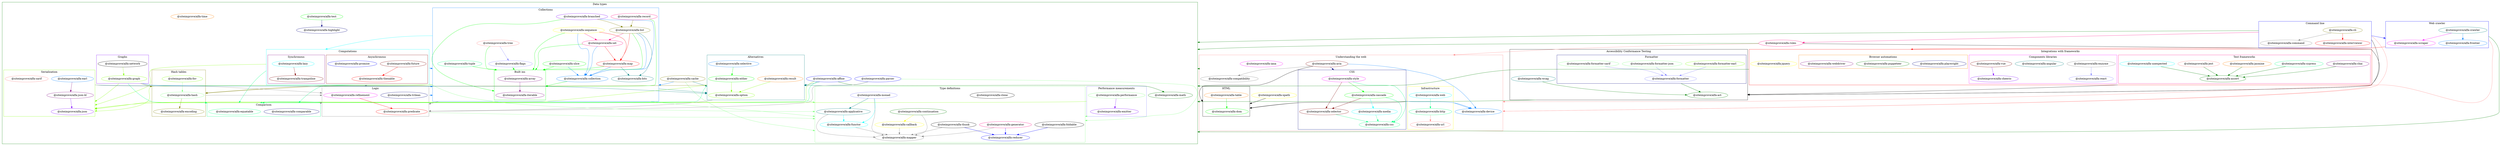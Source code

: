 // generated by package-dependency-graph
digraph {
  graph [compound=true];
  subgraph cluster_Accessibility_Conformance_Testing {
    _siteimprove_alfa_act _siteimprove_alfa_wcag;
    subgraph cluster_Formatter {
      _siteimprove_alfa_formatter _siteimprove_alfa_formatter_earl _siteimprove_alfa_formatter_json _siteimprove_alfa_formatter_sarif;

      label = "Formatter";
      color = "#00007f";
    }
  
    label = "Accessibility Conformance Testing";
    color = "#000000";
  }

  subgraph cluster_Command_line {
    _siteimprove_alfa_cli _siteimprove_alfa_command _siteimprove_alfa_interviewer;

    label = "Command line";
    color = "#0000ff";
  }

  subgraph cluster_Data_types {
    _siteimprove_alfa_affine _siteimprove_alfa_cache _siteimprove_alfa_highlight _siteimprove_alfa_math _siteimprove_alfa_parser _siteimprove_alfa_test _siteimprove_alfa_time;
    subgraph cluster_Alternatives {
      _siteimprove_alfa_either _siteimprove_alfa_option _siteimprove_alfa_result _siteimprove_alfa_selective;

      label = "Alternatives";
      color = "#007f7f";
    }
  
    subgraph cluster_Collections {
      _siteimprove_alfa_bits _siteimprove_alfa_branched _siteimprove_alfa_collection _siteimprove_alfa_flags _siteimprove_alfa_list _siteimprove_alfa_map _siteimprove_alfa_record _siteimprove_alfa_sequence _siteimprove_alfa_set _siteimprove_alfa_slice _siteimprove_alfa_tree _siteimprove_alfa_tuple;
      subgraph cluster_Built_ins {
        _siteimprove_alfa_array _siteimprove_alfa_iterable;

        label = "Built ins";
        color = "#00ff00";
      }
    
      label = "Collections";
      color = "#007fff";
    }
  
    subgraph cluster_Comparison {
      _siteimprove_alfa_comparable _siteimprove_alfa_equatable;

      label = "Comparison";
      color = "#00ff7f";
    }
  
    subgraph cluster_Computations {
      
      subgraph cluster_Asynchronous {
        _siteimprove_alfa_future _siteimprove_alfa_promise _siteimprove_alfa_thenable;

        label = "Asynchronous";
        color = "#7f0000";
      }
    
      subgraph cluster_Synchronous {
        _siteimprove_alfa_lazy _siteimprove_alfa_trampoline;

        label = "Synchronous";
        color = "#7f007f";
      }
    
      label = "Computations";
      color = "#00ffff";
    }
  
    subgraph cluster_Graphs {
      _siteimprove_alfa_graph _siteimprove_alfa_network;

      label = "Graphs";
      color = "#7f00ff";
    }
  
    subgraph cluster_Hash_tables {
      _siteimprove_alfa_encoding _siteimprove_alfa_fnv _siteimprove_alfa_hash;

      label = "Hash tables";
      color = "#7f7f00";
    }
  
    subgraph cluster_Logic {
      _siteimprove_alfa_predicate _siteimprove_alfa_refinement _siteimprove_alfa_trilean;

      label = "Logic";
      color = "#7f7f7f";
    }
  
    subgraph cluster_Performance_measurements {
      _siteimprove_alfa_emitter _siteimprove_alfa_performance;

      label = "Performance measurements";
      color = "#7f7fff";
    }
  
    subgraph cluster_Serialization {
      _siteimprove_alfa_earl _siteimprove_alfa_json _siteimprove_alfa_json_ld _siteimprove_alfa_sarif;

      label = "Serialization";
      color = "#7fff00";
    }
  
    subgraph cluster_Type_definitions {
      _siteimprove_alfa_applicative _siteimprove_alfa_callback _siteimprove_alfa_clone _siteimprove_alfa_continuation _siteimprove_alfa_foldable _siteimprove_alfa_functor _siteimprove_alfa_generator _siteimprove_alfa_mapper _siteimprove_alfa_monad _siteimprove_alfa_reducer _siteimprove_alfa_thunk;

      label = "Type definitions";
      color = "#7fff7f";
    }
  
    label = "Data types";
    color = "#007f00";
  }

  subgraph cluster_Integrations_with_frameworks {
    _siteimprove_alfa_jquery;
    subgraph cluster_Test_frameworks {
      _siteimprove_alfa_assert _siteimprove_alfa_chai _siteimprove_alfa_cypress _siteimprove_alfa_jasmine _siteimprove_alfa_jest _siteimprove_alfa_unexpected;

      label = "Test frameworks";
      color = "#ff007f";
    }
  
    subgraph cluster_Components_libraries {
      _siteimprove_alfa_angular _siteimprove_alfa_cheerio _siteimprove_alfa_enzyme _siteimprove_alfa_react _siteimprove_alfa_vue;

      label = "Components libraries";
      color = "#ff00ff";
    }
  
    subgraph cluster_Browser_automations {
      _siteimprove_alfa_playwright _siteimprove_alfa_puppeteer _siteimprove_alfa_webdriver;

      label = "Browser automations";
      color = "#ff7f00";
    }
  
    label = "Integrations with frameworks";
    color = "#ff0000";
  }

  subgraph cluster_Understanding_the_web {
    _siteimprove_alfa_aria _siteimprove_alfa_compatibility _siteimprove_alfa_device _siteimprove_alfa_iana _siteimprove_alfa_xpath;
    subgraph cluster_Infrastructure {
      _siteimprove_alfa_http _siteimprove_alfa_url _siteimprove_alfa_web;

      label = "Infrastructure";
      color = "#ffff00";
    }
  
    subgraph cluster_HTML {
      _siteimprove_alfa_dom _siteimprove_alfa_table;

      label = "HTML";
      color = "#000000";
    }
  
    subgraph cluster_CSS {
      _siteimprove_alfa_cascade _siteimprove_alfa_selector _siteimprove_alfa_style _siteimprove_alfa_css _siteimprove_alfa_media;

      label = "CSS";
      color = "#00007f";
    }
  
    label = "Understanding the web";
    color = "#ff7f7f";
  }

  subgraph cluster_Web_crawler {
    _siteimprove_alfa_crawler _siteimprove_alfa_frontier _siteimprove_alfa_scraper;

    label = "Web crawler";
    color = "#0000ff";
  }

  _siteimprove_alfa_act -> _siteimprove_alfa_applicative[color = "#007f00" ltail=cluster_Accessibility_Conformance_Testing lhead=cluster_Data_types]
  _siteimprove_alfa_affine -> _siteimprove_alfa_equatable[color = "#00ff7f" lhead=cluster_Comparison]
  _siteimprove_alfa_affine -> _siteimprove_alfa_json[color = "#7fff00" lhead=cluster_Serialization]
  _siteimprove_alfa_affine -> _siteimprove_alfa_math[color = "#007f00"]
  _siteimprove_alfa_affine -> _siteimprove_alfa_option[color = "#007f7f" lhead=cluster_Alternatives]
  _siteimprove_alfa_angular -> _siteimprove_alfa_device[color = "#ff7f7f" ltail=cluster_Integrations_with_frameworks lhead=cluster_Understanding_the_web]
  _siteimprove_alfa_angular -> _siteimprove_alfa_option[color = "#007f00" ltail=cluster_Integrations_with_frameworks lhead=cluster_Data_types]
  _siteimprove_alfa_applicative -> _siteimprove_alfa_functor[color = "#00ffff"]
  _siteimprove_alfa_applicative -> _siteimprove_alfa_mapper[color = "#7f7f7f"]
  _siteimprove_alfa_aria -> _siteimprove_alfa_array[color = "#007f00" ltail=cluster_Understanding_the_web lhead=cluster_Data_types]
  _siteimprove_alfa_aria -> _siteimprove_alfa_compatibility[color = "#7f7f7f"]
  _siteimprove_alfa_aria -> _siteimprove_alfa_device[color = "#007fff"]
  _siteimprove_alfa_aria -> _siteimprove_alfa_dom[color = "#000000" lhead=cluster_HTML]
  _siteimprove_alfa_aria -> _siteimprove_alfa_style[color = "#00007f" lhead=cluster_CSS]
  _siteimprove_alfa_array -> _siteimprove_alfa_callback[color = "#7fff7f" ltail=cluster_Collections lhead=cluster_Type_definitions]
  _siteimprove_alfa_array -> _siteimprove_alfa_comparable[color = "#00ff7f" ltail=cluster_Collections lhead=cluster_Comparison]
  _siteimprove_alfa_array -> _siteimprove_alfa_hash[color = "#7f7f00" ltail=cluster_Collections lhead=cluster_Hash_tables]
  _siteimprove_alfa_array -> _siteimprove_alfa_iterable[color = "#7f007f"]
  _siteimprove_alfa_array -> _siteimprove_alfa_json[color = "#7fff00" ltail=cluster_Collections lhead=cluster_Serialization]
  _siteimprove_alfa_array -> _siteimprove_alfa_option[color = "#007f7f" ltail=cluster_Collections lhead=cluster_Alternatives]
  _siteimprove_alfa_array -> _siteimprove_alfa_predicate[color = "#7f7f7f" ltail=cluster_Collections lhead=cluster_Logic]
  _siteimprove_alfa_assert -> _siteimprove_alfa_act[color = "#000000" ltail=cluster_Integrations_with_frameworks lhead=cluster_Accessibility_Conformance_Testing]
  _siteimprove_alfa_branched -> _siteimprove_alfa_collection[color = "#007fff"]
  _siteimprove_alfa_branched -> _siteimprove_alfa_iterable[color = "#00ff00" lhead=cluster_Built_ins]
  _siteimprove_alfa_branched -> _siteimprove_alfa_list[color = "#7f7f00"]
  _siteimprove_alfa_cache -> _siteimprove_alfa_iterable[color = "#007fff" lhead=cluster_Collections]
  _siteimprove_alfa_cache -> _siteimprove_alfa_mapper[color = "#7fff7f" lhead=cluster_Type_definitions]
  _siteimprove_alfa_cache -> _siteimprove_alfa_option[color = "#007f7f" lhead=cluster_Alternatives]
  _siteimprove_alfa_callback -> _siteimprove_alfa_mapper[color = "#7f7f7f"]
  _siteimprove_alfa_cascade -> _siteimprove_alfa_css[color = "#00ff7f"]
  _siteimprove_alfa_cascade -> _siteimprove_alfa_device[color = "#007fff" ltail=cluster_CSS]
  _siteimprove_alfa_cascade -> _siteimprove_alfa_dom[color = "#000000" ltail=cluster_CSS lhead=cluster_HTML]
  _siteimprove_alfa_cascade -> _siteimprove_alfa_media[color = "#00ffff"]
  _siteimprove_alfa_cascade -> _siteimprove_alfa_selector[color = "#7f0000"]
  _siteimprove_alfa_chai -> _siteimprove_alfa_assert[color = "#007f00"]
  _siteimprove_alfa_cli -> _siteimprove_alfa_act[color = "#000000" ltail=cluster_Command_line lhead=cluster_Accessibility_Conformance_Testing]
  _siteimprove_alfa_cli -> _siteimprove_alfa_cache[color = "#007f00" ltail=cluster_Command_line lhead=cluster_Data_types]
  _siteimprove_alfa_cli -> _siteimprove_alfa_command[color = "#7f7f7f"]
  _siteimprove_alfa_cli -> _siteimprove_alfa_device[color = "#ff7f7f" ltail=cluster_Command_line lhead=cluster_Understanding_the_web]
  _siteimprove_alfa_cli -> _siteimprove_alfa_interviewer[color = "#ff0000"]
  _siteimprove_alfa_cli -> _siteimprove_alfa_rules[color = "#ff007f" ltail=cluster_Command_line]
  _siteimprove_alfa_cli -> _siteimprove_alfa_scraper[color = "#0000ff" ltail=cluster_Command_line lhead=cluster_Web_crawler]
  _siteimprove_alfa_collection -> _siteimprove_alfa_iterable[color = "#00ff00" lhead=cluster_Built_ins]
  _siteimprove_alfa_comparable -> _siteimprove_alfa_refinement[color = "#7f7f7f" ltail=cluster_Comparison lhead=cluster_Logic]
  _siteimprove_alfa_continuation -> _siteimprove_alfa_callback[color = "#ffff00"]
  _siteimprove_alfa_continuation -> _siteimprove_alfa_mapper[color = "#7f7f7f"]
  _siteimprove_alfa_crawler -> _siteimprove_alfa_dom[color = "#ff7f7f" ltail=cluster_Web_crawler lhead=cluster_Understanding_the_web]
  _siteimprove_alfa_crawler -> _siteimprove_alfa_frontier[color = "#007fff"]
  _siteimprove_alfa_crawler -> _siteimprove_alfa_mapper[color = "#007f00" ltail=cluster_Web_crawler lhead=cluster_Data_types]
  _siteimprove_alfa_crawler -> _siteimprove_alfa_scraper[color = "#ff00ff"]
  _siteimprove_alfa_cypress -> _siteimprove_alfa_assert[color = "#007f00"]
  _siteimprove_alfa_earl -> _siteimprove_alfa_json_ld[color = "#7f007f"]
  _siteimprove_alfa_earl -> _siteimprove_alfa_option[color = "#007f7f" ltail=cluster_Serialization lhead=cluster_Alternatives]
  _siteimprove_alfa_earl -> _siteimprove_alfa_refinement[color = "#7f7f7f" ltail=cluster_Serialization lhead=cluster_Logic]
  _siteimprove_alfa_either -> _siteimprove_alfa_applicative[color = "#7fff7f" ltail=cluster_Alternatives lhead=cluster_Type_definitions]
  _siteimprove_alfa_either -> _siteimprove_alfa_equatable[color = "#00ff7f" ltail=cluster_Alternatives lhead=cluster_Comparison]
  _siteimprove_alfa_either -> _siteimprove_alfa_hash[color = "#7f7f00" ltail=cluster_Alternatives lhead=cluster_Hash_tables]
  _siteimprove_alfa_either -> _siteimprove_alfa_json[color = "#7fff00" ltail=cluster_Alternatives lhead=cluster_Serialization]
  _siteimprove_alfa_either -> _siteimprove_alfa_option[color = "#7fff00"]
  _siteimprove_alfa_emitter -> _siteimprove_alfa_callback[color = "#7fff7f" ltail=cluster_Performance_measurements lhead=cluster_Type_definitions]
  _siteimprove_alfa_enzyme -> _siteimprove_alfa_react[color = "#7f7fff"]
  _siteimprove_alfa_flags -> _siteimprove_alfa_array[color = "#00ff00" lhead=cluster_Built_ins]
  _siteimprove_alfa_fnv -> _siteimprove_alfa_hash[color = "#7fff7f"]
  _siteimprove_alfa_foldable -> _siteimprove_alfa_reducer[color = "#0000ff"]
  _siteimprove_alfa_formatter -> _siteimprove_alfa_act[color = "#007f00" ltail=cluster_Formatter]
  _siteimprove_alfa_formatter_earl -> _siteimprove_alfa_formatter[color = "#7f7fff"]
  _siteimprove_alfa_formatter_json -> _siteimprove_alfa_formatter[color = "#7f7fff"]
  _siteimprove_alfa_formatter_sarif -> _siteimprove_alfa_formatter[color = "#7f7fff"]
  _siteimprove_alfa_functor -> _siteimprove_alfa_mapper[color = "#7f7f7f"]
  _siteimprove_alfa_future -> _siteimprove_alfa_applicative[color = "#7fff7f" ltail=cluster_Computations lhead=cluster_Type_definitions]
  _siteimprove_alfa_future -> _siteimprove_alfa_array[color = "#007fff" ltail=cluster_Computations lhead=cluster_Collections]
  _siteimprove_alfa_future -> _siteimprove_alfa_thenable[color = "#ff0000"]
  _siteimprove_alfa_generator -> _siteimprove_alfa_mapper[color = "#7f7f7f"]
  _siteimprove_alfa_generator -> _siteimprove_alfa_reducer[color = "#0000ff"]
  _siteimprove_alfa_graph -> _siteimprove_alfa_equatable[color = "#00ff7f" ltail=cluster_Graphs lhead=cluster_Comparison]
  _siteimprove_alfa_graph -> _siteimprove_alfa_hash[color = "#7f7f00" ltail=cluster_Graphs lhead=cluster_Hash_tables]
  _siteimprove_alfa_graph -> _siteimprove_alfa_iterable[color = "#007fff" ltail=cluster_Graphs lhead=cluster_Collections]
  _siteimprove_alfa_graph -> _siteimprove_alfa_json[color = "#7fff00" ltail=cluster_Graphs lhead=cluster_Serialization]
  _siteimprove_alfa_hash -> _siteimprove_alfa_encoding[color = "#7f7f00"]
  _siteimprove_alfa_hash -> _siteimprove_alfa_equatable[color = "#00ff7f" ltail=cluster_Hash_tables lhead=cluster_Comparison]
  _siteimprove_alfa_hash -> _siteimprove_alfa_json[color = "#7fff00" ltail=cluster_Hash_tables lhead=cluster_Serialization]
  _siteimprove_alfa_hash -> _siteimprove_alfa_refinement[color = "#7f7f7f" ltail=cluster_Hash_tables lhead=cluster_Logic]
  _siteimprove_alfa_http -> _siteimprove_alfa_url[color = "#ff7f7f"]
  _siteimprove_alfa_jasmine -> _siteimprove_alfa_assert[color = "#007f00"]
  _siteimprove_alfa_jest -> _siteimprove_alfa_assert[color = "#007f00"]
  _siteimprove_alfa_json_ld -> _siteimprove_alfa_json[color = "#7f00ff"]
  _siteimprove_alfa_lazy -> _siteimprove_alfa_equatable[color = "#00ff7f" ltail=cluster_Computations lhead=cluster_Comparison]
  _siteimprove_alfa_lazy -> _siteimprove_alfa_json[color = "#7fff00" ltail=cluster_Computations lhead=cluster_Serialization]
  _siteimprove_alfa_lazy -> _siteimprove_alfa_trampoline[color = "#7f0000"]
  _siteimprove_alfa_list -> _siteimprove_alfa_array[color = "#00ff00" lhead=cluster_Built_ins]
  _siteimprove_alfa_list -> _siteimprove_alfa_bits[color = "#007f7f"]
  _siteimprove_alfa_list -> _siteimprove_alfa_collection[color = "#007fff"]
  _siteimprove_alfa_list -> _siteimprove_alfa_map[color = "#ff0000"]
  _siteimprove_alfa_list -> _siteimprove_alfa_set[color = "#ff007f"]
  _siteimprove_alfa_map -> _siteimprove_alfa_array[color = "#00ff00" lhead=cluster_Built_ins]
  _siteimprove_alfa_map -> _siteimprove_alfa_bits[color = "#007f7f"]
  _siteimprove_alfa_map -> _siteimprove_alfa_collection[color = "#007fff"]
  _siteimprove_alfa_media -> _siteimprove_alfa_css[color = "#00ff7f"]
  _siteimprove_alfa_monad -> _siteimprove_alfa_applicative[color = "#007f7f"]
  _siteimprove_alfa_monad -> _siteimprove_alfa_functor[color = "#00ffff"]
  _siteimprove_alfa_monad -> _siteimprove_alfa_mapper[color = "#7f7f7f"]
  _siteimprove_alfa_network -> _siteimprove_alfa_graph[color = "#7fff00"]
  _siteimprove_alfa_option -> _siteimprove_alfa_predicate[color = "#7f7f7f" ltail=cluster_Alternatives lhead=cluster_Logic]
  _siteimprove_alfa_parser -> _siteimprove_alfa_callback[color = "#7fff7f" lhead=cluster_Type_definitions]
  _siteimprove_alfa_parser -> _siteimprove_alfa_option[color = "#007f7f" lhead=cluster_Alternatives]
  _siteimprove_alfa_parser -> _siteimprove_alfa_predicate[color = "#7f7f7f" lhead=cluster_Logic]
  _siteimprove_alfa_performance -> _siteimprove_alfa_emitter[color = "#7f00ff"]
  _siteimprove_alfa_performance -> _siteimprove_alfa_json[color = "#7fff00" ltail=cluster_Performance_measurements lhead=cluster_Serialization]
  _siteimprove_alfa_predicate -> _siteimprove_alfa_callback[color = "#7fff7f" ltail=cluster_Logic lhead=cluster_Type_definitions]
  _siteimprove_alfa_predicate -> _siteimprove_alfa_equatable[color = "#00ff7f" ltail=cluster_Logic lhead=cluster_Comparison]
  _siteimprove_alfa_record -> _siteimprove_alfa_iterable[color = "#00ff00" lhead=cluster_Built_ins]
  _siteimprove_alfa_record -> _siteimprove_alfa_list[color = "#7f7f00"]
  _siteimprove_alfa_refinement -> _siteimprove_alfa_predicate[color = "#ff0000"]
  _siteimprove_alfa_result -> _siteimprove_alfa_option[color = "#7fff00"]
  _siteimprove_alfa_rules -> _siteimprove_alfa_act[color = "#000000" lhead=cluster_Accessibility_Conformance_Testing]
  _siteimprove_alfa_rules -> _siteimprove_alfa_affine[color = "#007f00" lhead=cluster_Data_types]
  _siteimprove_alfa_rules -> _siteimprove_alfa_aria[color = "#ff7f7f" lhead=cluster_Understanding_the_web]
  _siteimprove_alfa_scraper -> _siteimprove_alfa_puppeteer[color = "#ff0000" ltail=cluster_Web_crawler lhead=cluster_Integrations_with_frameworks]
  _siteimprove_alfa_selective -> _siteimprove_alfa_either[color = "#00ff00"]
  _siteimprove_alfa_selector -> _siteimprove_alfa_css[color = "#00ff7f"]
  _siteimprove_alfa_sequence -> _siteimprove_alfa_array[color = "#00ff00" lhead=cluster_Built_ins]
  _siteimprove_alfa_sequence -> _siteimprove_alfa_collection[color = "#007fff"]
  _siteimprove_alfa_sequence -> _siteimprove_alfa_lazy[color = "#00ffff" ltail=cluster_Collections lhead=cluster_Computations]
  _siteimprove_alfa_sequence -> _siteimprove_alfa_map[color = "#ff0000"]
  _siteimprove_alfa_sequence -> _siteimprove_alfa_set[color = "#ff007f"]
  _siteimprove_alfa_set -> _siteimprove_alfa_array[color = "#00ff00" lhead=cluster_Built_ins]
  _siteimprove_alfa_set -> _siteimprove_alfa_collection[color = "#007fff"]
  _siteimprove_alfa_set -> _siteimprove_alfa_map[color = "#ff0000"]
  _siteimprove_alfa_slice -> _siteimprove_alfa_array[color = "#00ff00" lhead=cluster_Built_ins]
  _siteimprove_alfa_slice -> _siteimprove_alfa_collection[color = "#007fff"]
  _siteimprove_alfa_style -> _siteimprove_alfa_cascade[color = "#00ff00"]
  _siteimprove_alfa_style -> _siteimprove_alfa_css[color = "#00ff7f"]
  _siteimprove_alfa_style -> _siteimprove_alfa_selector[color = "#7f0000"]
  _siteimprove_alfa_table -> _siteimprove_alfa_dom[color = "#00ff00"]
  _siteimprove_alfa_test -> _siteimprove_alfa_highlight[color = "#00007f"]
  _siteimprove_alfa_thenable -> _siteimprove_alfa_refinement[color = "#7f7f7f" ltail=cluster_Computations lhead=cluster_Logic]
  _siteimprove_alfa_thunk -> _siteimprove_alfa_mapper[color = "#7f7f7f"]
  _siteimprove_alfa_thunk -> _siteimprove_alfa_reducer[color = "#0000ff"]
  _siteimprove_alfa_tree -> _siteimprove_alfa_array[color = "#00ff00" lhead=cluster_Built_ins]
  _siteimprove_alfa_tree -> _siteimprove_alfa_flags[color = "#7f7fff"]
  _siteimprove_alfa_trilean -> _siteimprove_alfa_iterable[color = "#007fff" ltail=cluster_Logic lhead=cluster_Collections]
  _siteimprove_alfa_tuple -> _siteimprove_alfa_array[color = "#00ff00" lhead=cluster_Built_ins]
  _siteimprove_alfa_unexpected -> _siteimprove_alfa_assert[color = "#007f00"]
  _siteimprove_alfa_vue -> _siteimprove_alfa_cheerio[color = "#7f00ff"]
  _siteimprove_alfa_wcag -> _siteimprove_alfa_act[color = "#007f00"]
  _siteimprove_alfa_web -> _siteimprove_alfa_device[color = "#007fff" ltail=cluster_Infrastructure]
  _siteimprove_alfa_web -> _siteimprove_alfa_dom[color = "#000000" ltail=cluster_Infrastructure lhead=cluster_HTML]
  _siteimprove_alfa_web -> _siteimprove_alfa_http[color = "#00ff7f"]
  _siteimprove_alfa_xpath -> _siteimprove_alfa_dom[color = "#000000" lhead=cluster_HTML]

  _siteimprove_alfa_act[label = "@siteimprove/alfa-act", color = "#007f00"]
  _siteimprove_alfa_applicative[label = "@siteimprove/alfa-applicative", color = "#007f7f"]
  _siteimprove_alfa_earl[label = "@siteimprove/alfa-earl", color = "#007fff"]
  _siteimprove_alfa_either[label = "@siteimprove/alfa-either", color = "#00ff00"]
  _siteimprove_alfa_equatable[label = "@siteimprove/alfa-equatable", color = "#00ff7f"]
  _siteimprove_alfa_functor[label = "@siteimprove/alfa-functor", color = "#00ffff"]
  _siteimprove_alfa_future[label = "@siteimprove/alfa-future", color = "#7f0000"]
  _siteimprove_alfa_iterable[label = "@siteimprove/alfa-iterable", color = "#7f007f"]
  _siteimprove_alfa_json[label = "@siteimprove/alfa-json", color = "#7f00ff"]
  _siteimprove_alfa_list[label = "@siteimprove/alfa-list", color = "#7f7f00"]
  _siteimprove_alfa_mapper[label = "@siteimprove/alfa-mapper", color = "#7f7f7f"]
  _siteimprove_alfa_monad[label = "@siteimprove/alfa-monad", color = "#7f7fff"]
  _siteimprove_alfa_option[label = "@siteimprove/alfa-option", color = "#7fff00"]
  _siteimprove_alfa_performance[label = "@siteimprove/alfa-performance", color = "#7fff7f"]
  _siteimprove_alfa_predicate[label = "@siteimprove/alfa-predicate", color = "#ff0000"]
  _siteimprove_alfa_record[label = "@siteimprove/alfa-record", color = "#ff007f"]
  _siteimprove_alfa_refinement[label = "@siteimprove/alfa-refinement", color = "#ff00ff"]
  _siteimprove_alfa_result[label = "@siteimprove/alfa-result", color = "#ff7f00"]
  _siteimprove_alfa_sarif[label = "@siteimprove/alfa-sarif", color = "#ff7f7f"]
  _siteimprove_alfa_sequence[label = "@siteimprove/alfa-sequence", color = "#ffff00"]
  _siteimprove_alfa_thunk[label = "@siteimprove/alfa-thunk", color = "#000000"]
  _siteimprove_alfa_trilean[label = "@siteimprove/alfa-trilean", color = "#00007f"]
  _siteimprove_alfa_affine[label = "@siteimprove/alfa-affine", color = "#0000ff"]
  _siteimprove_alfa_math[label = "@siteimprove/alfa-math", color = "#007f00"]
  _siteimprove_alfa_angular[label = "@siteimprove/alfa-angular", color = "#007f7f"]
  _siteimprove_alfa_device[label = "@siteimprove/alfa-device", color = "#007fff"]
  _siteimprove_alfa_dom[label = "@siteimprove/alfa-dom", color = "#00ff00"]
  _siteimprove_alfa_http[label = "@siteimprove/alfa-http", color = "#00ff7f"]
  _siteimprove_alfa_web[label = "@siteimprove/alfa-web", color = "#00ffff"]
  _siteimprove_alfa_aria[label = "@siteimprove/alfa-aria", color = "#7f0000"]
  _siteimprove_alfa_array[label = "@siteimprove/alfa-array", color = "#7f007f"]
  _siteimprove_alfa_branched[label = "@siteimprove/alfa-branched", color = "#7f00ff"]
  _siteimprove_alfa_cache[label = "@siteimprove/alfa-cache", color = "#7f7f00"]
  _siteimprove_alfa_compatibility[label = "@siteimprove/alfa-compatibility", color = "#7f7f7f"]
  _siteimprove_alfa_flags[label = "@siteimprove/alfa-flags", color = "#7f7fff"]
  _siteimprove_alfa_graph[label = "@siteimprove/alfa-graph", color = "#7fff00"]
  _siteimprove_alfa_hash[label = "@siteimprove/alfa-hash", color = "#7fff7f"]
  _siteimprove_alfa_map[label = "@siteimprove/alfa-map", color = "#ff0000"]
  _siteimprove_alfa_set[label = "@siteimprove/alfa-set", color = "#ff007f"]
  _siteimprove_alfa_style[label = "@siteimprove/alfa-style", color = "#ff00ff"]
  _siteimprove_alfa_table[label = "@siteimprove/alfa-table", color = "#ff7f00"]
  _siteimprove_alfa_tree[label = "@siteimprove/alfa-tree", color = "#ff7f7f"]
  _siteimprove_alfa_callback[label = "@siteimprove/alfa-callback", color = "#ffff00"]
  _siteimprove_alfa_clone[label = "@siteimprove/alfa-clone", color = "#000000"]
  _siteimprove_alfa_comparable[label = "@siteimprove/alfa-comparable", color = "#00007f"]
  _siteimprove_alfa_reducer[label = "@siteimprove/alfa-reducer", color = "#0000ff"]
  _siteimprove_alfa_assert[label = "@siteimprove/alfa-assert", color = "#007f00"]
  _siteimprove_alfa_bits[label = "@siteimprove/alfa-bits", color = "#007f7f"]
  _siteimprove_alfa_collection[label = "@siteimprove/alfa-collection", color = "#007fff"]
  _siteimprove_alfa_cascade[label = "@siteimprove/alfa-cascade", color = "#00ff00"]
  _siteimprove_alfa_css[label = "@siteimprove/alfa-css", color = "#00ff7f"]
  _siteimprove_alfa_media[label = "@siteimprove/alfa-media", color = "#00ffff"]
  _siteimprove_alfa_selector[label = "@siteimprove/alfa-selector", color = "#7f0000"]
  _siteimprove_alfa_chai[label = "@siteimprove/alfa-chai", color = "#7f007f"]
  _siteimprove_alfa_cheerio[label = "@siteimprove/alfa-cheerio", color = "#7f00ff"]
  _siteimprove_alfa_cli[label = "@siteimprove/alfa-cli", color = "#7f7f00"]
  _siteimprove_alfa_command[label = "@siteimprove/alfa-command", color = "#7f7f7f"]
  _siteimprove_alfa_formatter[label = "@siteimprove/alfa-formatter", color = "#7f7fff"]
  _siteimprove_alfa_formatter_earl[label = "@siteimprove/alfa-formatter-earl", color = "#7fff00"]
  _siteimprove_alfa_formatter_json[label = "@siteimprove/alfa-formatter-json", color = "#7fff7f"]
  _siteimprove_alfa_interviewer[label = "@siteimprove/alfa-interviewer", color = "#ff0000"]
  _siteimprove_alfa_rules[label = "@siteimprove/alfa-rules", color = "#ff007f"]
  _siteimprove_alfa_scraper[label = "@siteimprove/alfa-scraper", color = "#ff00ff"]
  _siteimprove_alfa_time[label = "@siteimprove/alfa-time", color = "#ff7f00"]
  _siteimprove_alfa_url[label = "@siteimprove/alfa-url", color = "#ff7f7f"]
  _siteimprove_alfa_xpath[label = "@siteimprove/alfa-xpath", color = "#ffff00"]
  _siteimprove_alfa_foldable[label = "@siteimprove/alfa-foldable", color = "#000000"]
  _siteimprove_alfa_highlight[label = "@siteimprove/alfa-highlight", color = "#00007f"]
  _siteimprove_alfa_parser[label = "@siteimprove/alfa-parser", color = "#0000ff"]
  _siteimprove_alfa_continuation[label = "@siteimprove/alfa-continuation", color = "#007f00"]
  _siteimprove_alfa_crawler[label = "@siteimprove/alfa-crawler", color = "#007f7f"]
  _siteimprove_alfa_frontier[label = "@siteimprove/alfa-frontier", color = "#007fff"]
  _siteimprove_alfa_slice[label = "@siteimprove/alfa-slice", color = "#00ff00"]
  _siteimprove_alfa_cypress[label = "@siteimprove/alfa-cypress", color = "#00ff7f"]
  _siteimprove_alfa_lazy[label = "@siteimprove/alfa-lazy", color = "#00ffff"]
  _siteimprove_alfa_trampoline[label = "@siteimprove/alfa-trampoline", color = "#7f0000"]
  _siteimprove_alfa_json_ld[label = "@siteimprove/alfa-json-ld", color = "#7f007f"]
  _siteimprove_alfa_emitter[label = "@siteimprove/alfa-emitter", color = "#7f00ff"]
  _siteimprove_alfa_encoding[label = "@siteimprove/alfa-encoding", color = "#7f7f00"]
  _siteimprove_alfa_enzyme[label = "@siteimprove/alfa-enzyme", color = "#7f7f7f"]
  _siteimprove_alfa_react[label = "@siteimprove/alfa-react", color = "#7f7fff"]
  _siteimprove_alfa_fnv[label = "@siteimprove/alfa-fnv", color = "#7fff00"]
  _siteimprove_alfa_formatter_sarif[label = "@siteimprove/alfa-formatter-sarif", color = "#7fff7f"]
  _siteimprove_alfa_thenable[label = "@siteimprove/alfa-thenable", color = "#ff0000"]
  _siteimprove_alfa_generator[label = "@siteimprove/alfa-generator", color = "#ff007f"]
  _siteimprove_alfa_iana[label = "@siteimprove/alfa-iana", color = "#ff00ff"]
  _siteimprove_alfa_jasmine[label = "@siteimprove/alfa-jasmine", color = "#ff7f00"]
  _siteimprove_alfa_jest[label = "@siteimprove/alfa-jest", color = "#ff7f7f"]
  _siteimprove_alfa_jquery[label = "@siteimprove/alfa-jquery", color = "#ffff00"]
  _siteimprove_alfa_network[label = "@siteimprove/alfa-network", color = "#000000"]
  _siteimprove_alfa_playwright[label = "@siteimprove/alfa-playwright", color = "#00007f"]
  _siteimprove_alfa_promise[label = "@siteimprove/alfa-promise", color = "#0000ff"]
  _siteimprove_alfa_puppeteer[label = "@siteimprove/alfa-puppeteer", color = "#007f00"]
  _siteimprove_alfa_wcag[label = "@siteimprove/alfa-wcag", color = "#007f7f"]
  _siteimprove_alfa_selective[label = "@siteimprove/alfa-selective", color = "#007fff"]
  _siteimprove_alfa_test[label = "@siteimprove/alfa-test", color = "#00ff00"]
  _siteimprove_alfa_tuple[label = "@siteimprove/alfa-tuple", color = "#00ff7f"]
  _siteimprove_alfa_unexpected[label = "@siteimprove/alfa-unexpected", color = "#00ffff"]
  _siteimprove_alfa_vue[label = "@siteimprove/alfa-vue", color = "#7f0000"]
  _siteimprove_alfa_webdriver[label = "@siteimprove/alfa-webdriver", color = "#7f007f"]
}